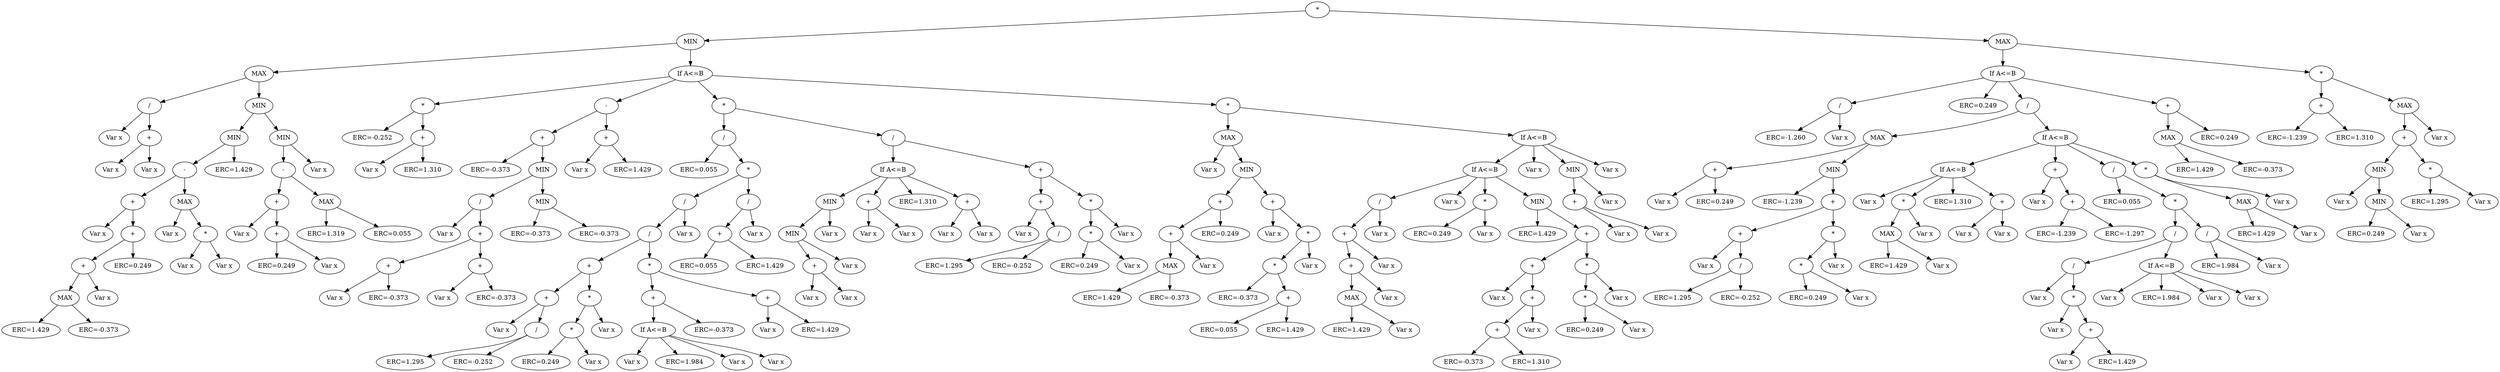 digraph "Best function" {
"0" [label="*"];
"0" -> "00";
"00" [label="MIN"];
"00" -> "000";
"000" [label="MAX"];
"000" -> "0000";
"0000" [label="/"];
"0000" -> "00000";
"00000" [label="Var x"];
"0000" -> "00001";
"00001" [label="+"];
"00001" -> "000010";
"000010" [label="Var x"];
"00001" -> "000011";
"000011" [label="Var x"];
"000" -> "0001";
"0001" [label="MIN"];
"0001" -> "00010";
"00010" [label="MIN"];
"00010" -> "000100";
"000100" [label="-"];
"000100" -> "0001000";
"0001000" [label="+"];
"0001000" -> "00010000";
"00010000" [label="Var x"];
"0001000" -> "00010001";
"00010001" [label="+"];
"00010001" -> "000100010";
"000100010" [label="+"];
"000100010" -> "0001000100";
"0001000100" [label="MAX"];
"0001000100" -> "00010001000";
"00010001000" [label="ERC=1.429"];
"0001000100" -> "00010001001";
"00010001001" [label="ERC=-0.373"];
"000100010" -> "0001000101";
"0001000101" [label="Var x"];
"00010001" -> "000100011";
"000100011" [label="ERC=0.249"];
"000100" -> "0001001";
"0001001" [label="MAX"];
"0001001" -> "00010010";
"00010010" [label="Var x"];
"0001001" -> "00010011";
"00010011" [label="*"];
"00010011" -> "000100110";
"000100110" [label="Var x"];
"00010011" -> "000100111";
"000100111" [label="Var x"];
"00010" -> "000101";
"000101" [label="ERC=1.429"];
"0001" -> "00011";
"00011" [label="MIN"];
"00011" -> "000110";
"000110" [label="-"];
"000110" -> "0001100";
"0001100" [label="+"];
"0001100" -> "00011000";
"00011000" [label="Var x"];
"0001100" -> "00011001";
"00011001" [label="+"];
"00011001" -> "000110010";
"000110010" [label="ERC=0.249"];
"00011001" -> "000110011";
"000110011" [label="Var x"];
"000110" -> "0001101";
"0001101" [label="MAX"];
"0001101" -> "00011010";
"00011010" [label="ERC=1.319"];
"0001101" -> "00011011";
"00011011" [label="ERC=0.055"];
"00011" -> "000111";
"000111" [label="Var x"];
"00" -> "001";
"001" [label="If A<=B"];
"001" -> "0010";
"0010" [label="*"];
"0010" -> "00100";
"00100" [label="ERC=-0.252"];
"0010" -> "00101";
"00101" [label="+"];
"00101" -> "001010";
"001010" [label="Var x"];
"00101" -> "001011";
"001011" [label="ERC=1.310"];
"001" -> "0011";
"0011" [label="-"];
"0011" -> "00110";
"00110" [label="+"];
"00110" -> "001100";
"001100" [label="ERC=-0.373"];
"00110" -> "001101";
"001101" [label="MIN"];
"001101" -> "0011010";
"0011010" [label="/"];
"0011010" -> "00110100";
"00110100" [label="Var x"];
"0011010" -> "00110101";
"00110101" [label="+"];
"00110101" -> "001101010";
"001101010" [label="+"];
"001101010" -> "0011010100";
"0011010100" [label="Var x"];
"001101010" -> "0011010101";
"0011010101" [label="ERC=-0.373"];
"00110101" -> "001101011";
"001101011" [label="+"];
"001101011" -> "0011010110";
"0011010110" [label="Var x"];
"001101011" -> "0011010111";
"0011010111" [label="ERC=-0.373"];
"001101" -> "0011011";
"0011011" [label="MIN"];
"0011011" -> "00110110";
"00110110" [label="ERC=-0.373"];
"0011011" -> "00110111";
"00110111" [label="ERC=-0.373"];
"0011" -> "00111";
"00111" [label="+"];
"00111" -> "001110";
"001110" [label="Var x"];
"00111" -> "001111";
"001111" [label="ERC=1.429"];
"001" -> "0012";
"0012" [label="*"];
"0012" -> "00120";
"00120" [label="/"];
"00120" -> "001200";
"001200" [label="ERC=0.055"];
"00120" -> "001201";
"001201" [label="*"];
"001201" -> "0012010";
"0012010" [label="/"];
"0012010" -> "00120100";
"00120100" [label="/"];
"00120100" -> "001201000";
"001201000" [label="+"];
"001201000" -> "0012010000";
"0012010000" [label="+"];
"0012010000" -> "00120100000";
"00120100000" [label="Var x"];
"0012010000" -> "00120100001";
"00120100001" [label="/"];
"00120100001" -> "001201000010";
"001201000010" [label="ERC=1.295"];
"00120100001" -> "001201000011";
"001201000011" [label="ERC=-0.252"];
"001201000" -> "0012010001";
"0012010001" [label="*"];
"0012010001" -> "00120100010";
"00120100010" [label="*"];
"00120100010" -> "001201000100";
"001201000100" [label="ERC=0.249"];
"00120100010" -> "001201000101";
"001201000101" [label="Var x"];
"0012010001" -> "00120100011";
"00120100011" [label="Var x"];
"00120100" -> "001201001";
"001201001" [label="*"];
"001201001" -> "0012010010";
"0012010010" [label="+"];
"0012010010" -> "00120100100";
"00120100100" [label="If A<=B"];
"00120100100" -> "001201001000";
"001201001000" [label="Var x"];
"00120100100" -> "001201001001";
"001201001001" [label="ERC=1.984"];
"00120100100" -> "001201001002";
"001201001002" [label="Var x"];
"00120100100" -> "001201001003";
"001201001003" [label="Var x"];
"0012010010" -> "00120100101";
"00120100101" [label="ERC=-0.373"];
"001201001" -> "0012010011";
"0012010011" [label="+"];
"0012010011" -> "00120100110";
"00120100110" [label="Var x"];
"0012010011" -> "00120100111";
"00120100111" [label="ERC=1.429"];
"0012010" -> "00120101";
"00120101" [label="Var x"];
"001201" -> "0012011";
"0012011" [label="/"];
"0012011" -> "00120110";
"00120110" [label="+"];
"00120110" -> "001201100";
"001201100" [label="ERC=0.055"];
"00120110" -> "001201101";
"001201101" [label="ERC=1.429"];
"0012011" -> "00120111";
"00120111" [label="Var x"];
"0012" -> "00121";
"00121" [label="/"];
"00121" -> "001210";
"001210" [label="If A<=B"];
"001210" -> "0012100";
"0012100" [label="MIN"];
"0012100" -> "00121000";
"00121000" [label="MIN"];
"00121000" -> "001210000";
"001210000" [label="+"];
"001210000" -> "0012100000";
"0012100000" [label="Var x"];
"001210000" -> "0012100001";
"0012100001" [label="Var x"];
"00121000" -> "001210001";
"001210001" [label="Var x"];
"0012100" -> "00121001";
"00121001" [label="Var x"];
"001210" -> "0012101";
"0012101" [label="+"];
"0012101" -> "00121010";
"00121010" [label="Var x"];
"0012101" -> "00121011";
"00121011" [label="Var x"];
"001210" -> "0012102";
"0012102" [label="ERC=1.310"];
"001210" -> "0012103";
"0012103" [label="+"];
"0012103" -> "00121030";
"00121030" [label="Var x"];
"0012103" -> "00121031";
"00121031" [label="Var x"];
"00121" -> "001211";
"001211" [label="+"];
"001211" -> "0012110";
"0012110" [label="+"];
"0012110" -> "00121100";
"00121100" [label="Var x"];
"0012110" -> "00121101";
"00121101" [label="/"];
"00121101" -> "001211010";
"001211010" [label="ERC=1.295"];
"00121101" -> "001211011";
"001211011" [label="ERC=-0.252"];
"001211" -> "0012111";
"0012111" [label="*"];
"0012111" -> "00121110";
"00121110" [label="*"];
"00121110" -> "001211100";
"001211100" [label="ERC=0.249"];
"00121110" -> "001211101";
"001211101" [label="Var x"];
"0012111" -> "00121111";
"00121111" [label="Var x"];
"001" -> "0013";
"0013" [label="*"];
"0013" -> "00130";
"00130" [label="MAX"];
"00130" -> "001300";
"001300" [label="Var x"];
"00130" -> "001301";
"001301" [label="MIN"];
"001301" -> "0013010";
"0013010" [label="+"];
"0013010" -> "00130100";
"00130100" [label="+"];
"00130100" -> "001301000";
"001301000" [label="MAX"];
"001301000" -> "0013010000";
"0013010000" [label="ERC=1.429"];
"001301000" -> "0013010001";
"0013010001" [label="ERC=-0.373"];
"00130100" -> "001301001";
"001301001" [label="Var x"];
"0013010" -> "00130101";
"00130101" [label="ERC=0.249"];
"001301" -> "0013011";
"0013011" [label="+"];
"0013011" -> "00130110";
"00130110" [label="Var x"];
"0013011" -> "00130111";
"00130111" [label="*"];
"00130111" -> "001301110";
"001301110" [label="*"];
"001301110" -> "0013011100";
"0013011100" [label="ERC=-0.373"];
"001301110" -> "0013011101";
"0013011101" [label="+"];
"0013011101" -> "00130111010";
"00130111010" [label="ERC=0.055"];
"0013011101" -> "00130111011";
"00130111011" [label="ERC=1.429"];
"00130111" -> "001301111";
"001301111" [label="Var x"];
"0013" -> "00131";
"00131" [label="If A<=B"];
"00131" -> "001310";
"001310" [label="If A<=B"];
"001310" -> "0013100";
"0013100" [label="/"];
"0013100" -> "00131000";
"00131000" [label="+"];
"00131000" -> "001310000";
"001310000" [label="+"];
"001310000" -> "0013100000";
"0013100000" [label="MAX"];
"0013100000" -> "00131000000";
"00131000000" [label="ERC=1.429"];
"0013100000" -> "00131000001";
"00131000001" [label="Var x"];
"001310000" -> "0013100001";
"0013100001" [label="Var x"];
"00131000" -> "001310001";
"001310001" [label="Var x"];
"0013100" -> "00131001";
"00131001" [label="Var x"];
"001310" -> "0013101";
"0013101" [label="Var x"];
"001310" -> "0013102";
"0013102" [label="*"];
"0013102" -> "00131020";
"00131020" [label="ERC=0.249"];
"0013102" -> "00131021";
"00131021" [label="Var x"];
"001310" -> "0013103";
"0013103" [label="MIN"];
"0013103" -> "00131030";
"00131030" [label="ERC=1.429"];
"0013103" -> "00131031";
"00131031" [label="+"];
"00131031" -> "001310310";
"001310310" [label="+"];
"001310310" -> "0013103100";
"0013103100" [label="Var x"];
"001310310" -> "0013103101";
"0013103101" [label="+"];
"0013103101" -> "00131031010";
"00131031010" [label="+"];
"00131031010" -> "001310310100";
"001310310100" [label="ERC=-0.373"];
"00131031010" -> "001310310101";
"001310310101" [label="ERC=1.310"];
"0013103101" -> "00131031011";
"00131031011" [label="Var x"];
"00131031" -> "001310311";
"001310311" [label="*"];
"001310311" -> "0013103110";
"0013103110" [label="*"];
"0013103110" -> "00131031100";
"00131031100" [label="ERC=0.249"];
"0013103110" -> "00131031101";
"00131031101" [label="Var x"];
"001310311" -> "0013103111";
"0013103111" [label="Var x"];
"00131" -> "001311";
"001311" [label="Var x"];
"00131" -> "001312";
"001312" [label="MIN"];
"001312" -> "0013120";
"0013120" [label="+"];
"0013120" -> "00131200";
"00131200" [label="Var x"];
"0013120" -> "00131201";
"00131201" [label="Var x"];
"001312" -> "0013121";
"0013121" [label="Var x"];
"00131" -> "001313";
"001313" [label="Var x"];
"0" -> "01";
"01" [label="MAX"];
"01" -> "010";
"010" [label="If A<=B"];
"010" -> "0100";
"0100" [label="/"];
"0100" -> "01000";
"01000" [label="ERC=-1.260"];
"0100" -> "01001";
"01001" [label="Var x"];
"010" -> "0101";
"0101" [label="ERC=0.249"];
"010" -> "0102";
"0102" [label="/"];
"0102" -> "01020";
"01020" [label="MAX"];
"01020" -> "010200";
"010200" [label="+"];
"010200" -> "0102000";
"0102000" [label="Var x"];
"010200" -> "0102001";
"0102001" [label="ERC=0.249"];
"01020" -> "010201";
"010201" [label="MIN"];
"010201" -> "0102010";
"0102010" [label="ERC=-1.239"];
"010201" -> "0102011";
"0102011" [label="+"];
"0102011" -> "01020110";
"01020110" [label="+"];
"01020110" -> "010201100";
"010201100" [label="Var x"];
"01020110" -> "010201101";
"010201101" [label="/"];
"010201101" -> "0102011010";
"0102011010" [label="ERC=1.295"];
"010201101" -> "0102011011";
"0102011011" [label="ERC=-0.252"];
"0102011" -> "01020111";
"01020111" [label="*"];
"01020111" -> "010201110";
"010201110" [label="*"];
"010201110" -> "0102011100";
"0102011100" [label="ERC=0.249"];
"010201110" -> "0102011101";
"0102011101" [label="Var x"];
"01020111" -> "010201111";
"010201111" [label="Var x"];
"0102" -> "01021";
"01021" [label="If A<=B"];
"01021" -> "010210";
"010210" [label="If A<=B"];
"010210" -> "0102100";
"0102100" [label="Var x"];
"010210" -> "0102101";
"0102101" [label="*"];
"0102101" -> "01021010";
"01021010" [label="MAX"];
"01021010" -> "010210100";
"010210100" [label="ERC=1.429"];
"01021010" -> "010210101";
"010210101" [label="Var x"];
"0102101" -> "01021011";
"01021011" [label="Var x"];
"010210" -> "0102102";
"0102102" [label="ERC=1.310"];
"010210" -> "0102103";
"0102103" [label="+"];
"0102103" -> "01021030";
"01021030" [label="Var x"];
"0102103" -> "01021031";
"01021031" [label="Var x"];
"01021" -> "010211";
"010211" [label="+"];
"010211" -> "0102110";
"0102110" [label="Var x"];
"010211" -> "0102111";
"0102111" [label="+"];
"0102111" -> "01021110";
"01021110" [label="ERC=-1.239"];
"0102111" -> "01021111";
"01021111" [label="ERC=-1.297"];
"01021" -> "010212";
"010212" [label="/"];
"010212" -> "0102120";
"0102120" [label="ERC=0.055"];
"010212" -> "0102121";
"0102121" [label="*"];
"0102121" -> "01021210";
"01021210" [label="/"];
"01021210" -> "010212100";
"010212100" [label="/"];
"010212100" -> "0102121000";
"0102121000" [label="Var x"];
"010212100" -> "0102121001";
"0102121001" [label="*"];
"0102121001" -> "01021210010";
"01021210010" [label="Var x"];
"0102121001" -> "01021210011";
"01021210011" [label="+"];
"01021210011" -> "010212100110";
"010212100110" [label="Var x"];
"01021210011" -> "010212100111";
"010212100111" [label="ERC=1.429"];
"01021210" -> "010212101";
"010212101" [label="If A<=B"];
"010212101" -> "0102121010";
"0102121010" [label="Var x"];
"010212101" -> "0102121011";
"0102121011" [label="ERC=1.984"];
"010212101" -> "0102121012";
"0102121012" [label="Var x"];
"010212101" -> "0102121013";
"0102121013" [label="Var x"];
"0102121" -> "01021211";
"01021211" [label="/"];
"01021211" -> "010212110";
"010212110" [label="ERC=1.984"];
"01021211" -> "010212111";
"010212111" [label="Var x"];
"01021" -> "010213";
"010213" [label="*"];
"010213" -> "0102130";
"0102130" [label="MAX"];
"0102130" -> "01021300";
"01021300" [label="ERC=1.429"];
"0102130" -> "01021301";
"01021301" [label="Var x"];
"010213" -> "0102131";
"0102131" [label="Var x"];
"010" -> "0103";
"0103" [label="+"];
"0103" -> "01030";
"01030" [label="MAX"];
"01030" -> "010300";
"010300" [label="ERC=1.429"];
"01030" -> "010301";
"010301" [label="ERC=-0.373"];
"0103" -> "01031";
"01031" [label="ERC=0.249"];
"01" -> "011";
"011" [label="*"];
"011" -> "0110";
"0110" [label="+"];
"0110" -> "01100";
"01100" [label="ERC=-1.239"];
"0110" -> "01101";
"01101" [label="ERC=1.310"];
"011" -> "0111";
"0111" [label="MAX"];
"0111" -> "01110";
"01110" [label="+"];
"01110" -> "011100";
"011100" [label="MIN"];
"011100" -> "0111000";
"0111000" [label="Var x"];
"011100" -> "0111001";
"0111001" [label="MIN"];
"0111001" -> "01110010";
"01110010" [label="ERC=0.249"];
"0111001" -> "01110011";
"01110011" [label="Var x"];
"01110" -> "011101";
"011101" [label="*"];
"011101" -> "0111010";
"0111010" [label="ERC=1.295"];
"011101" -> "0111011";
"0111011" [label="Var x"];
"0111" -> "01111";
"01111" [label="Var x"];
}